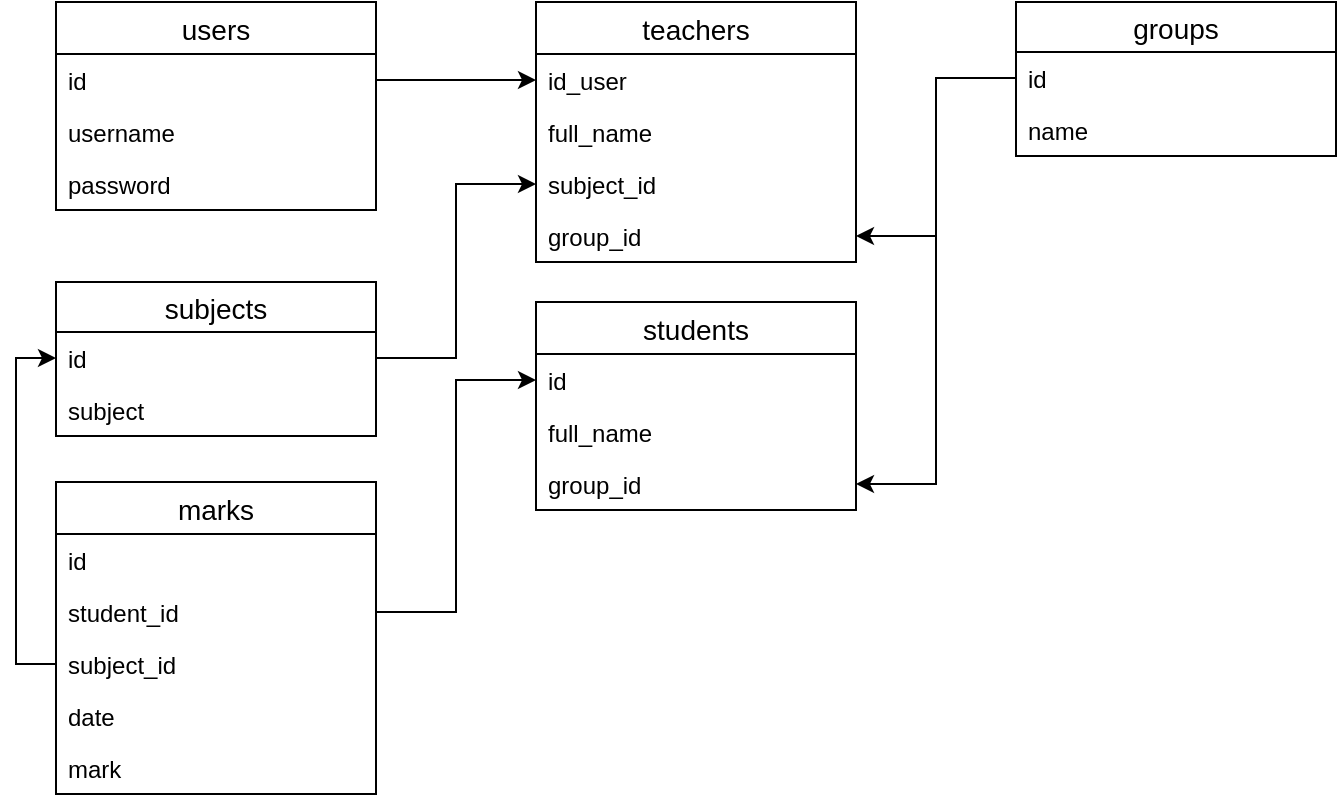 <mxfile version="12.9.13" type="device"><diagram name="Page-1" id="e56a1550-8fbb-45ad-956c-1786394a9013"><mxGraphModel dx="1422" dy="862" grid="1" gridSize="10" guides="1" tooltips="1" connect="1" arrows="1" fold="1" page="1" pageScale="1" pageWidth="1100" pageHeight="850" background="#ffffff" math="0" shadow="0"><root><mxCell id="0"/><mxCell id="1" parent="0"/><mxCell id="OYDtMsMv5f1WFinLLNJr-34" style="edgeStyle=orthogonalEdgeStyle;rounded=0;orthogonalLoop=1;jettySize=auto;html=1;" parent="1" source="OYDtMsMv5f1WFinLLNJr-3" target="OYDtMsMv5f1WFinLLNJr-7" edge="1"><mxGeometry relative="1" as="geometry"/></mxCell><mxCell id="OYDtMsMv5f1WFinLLNJr-36" style="edgeStyle=orthogonalEdgeStyle;rounded=0;orthogonalLoop=1;jettySize=auto;html=1;" parent="1" source="OYDtMsMv5f1WFinLLNJr-31" target="OYDtMsMv5f1WFinLLNJr-15" edge="1"><mxGeometry relative="1" as="geometry"/></mxCell><mxCell id="OYDtMsMv5f1WFinLLNJr-38" style="edgeStyle=orthogonalEdgeStyle;rounded=0;orthogonalLoop=1;jettySize=auto;html=1;" parent="1" source="OYDtMsMv5f1WFinLLNJr-17" target="OYDtMsMv5f1WFinLLNJr-9" edge="1"><mxGeometry relative="1" as="geometry"/></mxCell><mxCell id="OYDtMsMv5f1WFinLLNJr-39" style="edgeStyle=orthogonalEdgeStyle;rounded=0;orthogonalLoop=1;jettySize=auto;html=1;entryX=1;entryY=0.5;entryDx=0;entryDy=0;" parent="1" source="OYDtMsMv5f1WFinLLNJr-31" target="OYDtMsMv5f1WFinLLNJr-23" edge="1"><mxGeometry relative="1" as="geometry"/></mxCell><mxCell id="OYDtMsMv5f1WFinLLNJr-40" style="edgeStyle=orthogonalEdgeStyle;rounded=0;orthogonalLoop=1;jettySize=auto;html=1;entryX=0;entryY=0.5;entryDx=0;entryDy=0;" parent="1" source="OYDtMsMv5f1WFinLLNJr-26" target="OYDtMsMv5f1WFinLLNJr-21" edge="1"><mxGeometry relative="1" as="geometry"/></mxCell><mxCell id="OYDtMsMv5f1WFinLLNJr-41" style="edgeStyle=orthogonalEdgeStyle;rounded=0;orthogonalLoop=1;jettySize=auto;html=1;entryX=0;entryY=0.5;entryDx=0;entryDy=0;" parent="1" source="OYDtMsMv5f1WFinLLNJr-27" target="OYDtMsMv5f1WFinLLNJr-17" edge="1"><mxGeometry relative="1" as="geometry"/></mxCell><mxCell id="OYDtMsMv5f1WFinLLNJr-2" value="users" style="swimlane;fontStyle=0;childLayout=stackLayout;horizontal=1;startSize=26;horizontalStack=0;resizeParent=1;resizeParentMax=0;resizeLast=0;collapsible=1;marginBottom=0;align=center;fontSize=14;" parent="1" vertex="1"><mxGeometry x="60" y="40" width="160" height="104" as="geometry"/></mxCell><mxCell id="OYDtMsMv5f1WFinLLNJr-3" value="id" style="text;strokeColor=none;fillColor=none;spacingLeft=4;spacingRight=4;overflow=hidden;rotatable=0;points=[[0,0.5],[1,0.5]];portConstraint=eastwest;fontSize=12;" parent="OYDtMsMv5f1WFinLLNJr-2" vertex="1"><mxGeometry y="26" width="160" height="26" as="geometry"/></mxCell><mxCell id="OYDtMsMv5f1WFinLLNJr-4" value="username" style="text;strokeColor=none;fillColor=none;spacingLeft=4;spacingRight=4;overflow=hidden;rotatable=0;points=[[0,0.5],[1,0.5]];portConstraint=eastwest;fontSize=12;" parent="OYDtMsMv5f1WFinLLNJr-2" vertex="1"><mxGeometry y="52" width="160" height="26" as="geometry"/></mxCell><mxCell id="OYDtMsMv5f1WFinLLNJr-5" value="password" style="text;strokeColor=none;fillColor=none;spacingLeft=4;spacingRight=4;overflow=hidden;rotatable=0;points=[[0,0.5],[1,0.5]];portConstraint=eastwest;fontSize=12;" parent="OYDtMsMv5f1WFinLLNJr-2" vertex="1"><mxGeometry y="78" width="160" height="26" as="geometry"/></mxCell><mxCell id="OYDtMsMv5f1WFinLLNJr-6" value="teachers" style="swimlane;fontStyle=0;childLayout=stackLayout;horizontal=1;startSize=26;horizontalStack=0;resizeParent=1;resizeParentMax=0;resizeLast=0;collapsible=1;marginBottom=0;align=center;fontSize=14;" parent="1" vertex="1"><mxGeometry x="300" y="40" width="160" height="130" as="geometry"/></mxCell><mxCell id="OYDtMsMv5f1WFinLLNJr-7" value="id_user" style="text;strokeColor=none;fillColor=none;spacingLeft=4;spacingRight=4;overflow=hidden;rotatable=0;points=[[0,0.5],[1,0.5]];portConstraint=eastwest;fontSize=12;" parent="OYDtMsMv5f1WFinLLNJr-6" vertex="1"><mxGeometry y="26" width="160" height="26" as="geometry"/></mxCell><mxCell id="OYDtMsMv5f1WFinLLNJr-8" value="full_name" style="text;strokeColor=none;fillColor=none;spacingLeft=4;spacingRight=4;overflow=hidden;rotatable=0;points=[[0,0.5],[1,0.5]];portConstraint=eastwest;fontSize=12;" parent="OYDtMsMv5f1WFinLLNJr-6" vertex="1"><mxGeometry y="52" width="160" height="26" as="geometry"/></mxCell><mxCell id="OYDtMsMv5f1WFinLLNJr-9" value="subject_id" style="text;strokeColor=none;fillColor=none;spacingLeft=4;spacingRight=4;overflow=hidden;rotatable=0;points=[[0,0.5],[1,0.5]];portConstraint=eastwest;fontSize=12;" parent="OYDtMsMv5f1WFinLLNJr-6" vertex="1"><mxGeometry y="78" width="160" height="26" as="geometry"/></mxCell><mxCell id="OYDtMsMv5f1WFinLLNJr-15" value="group_id" style="text;strokeColor=none;fillColor=none;spacingLeft=4;spacingRight=4;overflow=hidden;rotatable=0;points=[[0,0.5],[1,0.5]];portConstraint=eastwest;fontSize=12;" parent="OYDtMsMv5f1WFinLLNJr-6" vertex="1"><mxGeometry y="104" width="160" height="26" as="geometry"/></mxCell><mxCell id="OYDtMsMv5f1WFinLLNJr-16" value="subjects" style="swimlane;fontStyle=0;childLayout=stackLayout;horizontal=1;startSize=25;horizontalStack=0;resizeParent=1;resizeParentMax=0;resizeLast=0;collapsible=1;marginBottom=0;align=center;fontSize=14;" parent="1" vertex="1"><mxGeometry x="60" y="180" width="160" height="77" as="geometry"/></mxCell><mxCell id="OYDtMsMv5f1WFinLLNJr-17" value="id" style="text;strokeColor=none;fillColor=none;spacingLeft=4;spacingRight=4;overflow=hidden;rotatable=0;points=[[0,0.5],[1,0.5]];portConstraint=eastwest;fontSize=12;" parent="OYDtMsMv5f1WFinLLNJr-16" vertex="1"><mxGeometry y="25" width="160" height="26" as="geometry"/></mxCell><mxCell id="OYDtMsMv5f1WFinLLNJr-18" value="subject" style="text;strokeColor=none;fillColor=none;spacingLeft=4;spacingRight=4;overflow=hidden;rotatable=0;points=[[0,0.5],[1,0.5]];portConstraint=eastwest;fontSize=12;" parent="OYDtMsMv5f1WFinLLNJr-16" vertex="1"><mxGeometry y="51" width="160" height="26" as="geometry"/></mxCell><mxCell id="OYDtMsMv5f1WFinLLNJr-20" value="students" style="swimlane;fontStyle=0;childLayout=stackLayout;horizontal=1;startSize=26;horizontalStack=0;resizeParent=1;resizeParentMax=0;resizeLast=0;collapsible=1;marginBottom=0;align=center;fontSize=14;" parent="1" vertex="1"><mxGeometry x="300" y="190" width="160" height="104" as="geometry"/></mxCell><mxCell id="OYDtMsMv5f1WFinLLNJr-21" value="id" style="text;strokeColor=none;fillColor=none;spacingLeft=4;spacingRight=4;overflow=hidden;rotatable=0;points=[[0,0.5],[1,0.5]];portConstraint=eastwest;fontSize=12;" parent="OYDtMsMv5f1WFinLLNJr-20" vertex="1"><mxGeometry y="26" width="160" height="26" as="geometry"/></mxCell><mxCell id="OYDtMsMv5f1WFinLLNJr-22" value="full_name" style="text;strokeColor=none;fillColor=none;spacingLeft=4;spacingRight=4;overflow=hidden;rotatable=0;points=[[0,0.5],[1,0.5]];portConstraint=eastwest;fontSize=12;" parent="OYDtMsMv5f1WFinLLNJr-20" vertex="1"><mxGeometry y="52" width="160" height="26" as="geometry"/></mxCell><mxCell id="OYDtMsMv5f1WFinLLNJr-23" value="group_id" style="text;strokeColor=none;fillColor=none;spacingLeft=4;spacingRight=4;overflow=hidden;rotatable=0;points=[[0,0.5],[1,0.5]];portConstraint=eastwest;fontSize=12;" parent="OYDtMsMv5f1WFinLLNJr-20" vertex="1"><mxGeometry y="78" width="160" height="26" as="geometry"/></mxCell><mxCell id="OYDtMsMv5f1WFinLLNJr-24" value="marks" style="swimlane;fontStyle=0;childLayout=stackLayout;horizontal=1;startSize=26;horizontalStack=0;resizeParent=1;resizeParentMax=0;resizeLast=0;collapsible=1;marginBottom=0;align=center;fontSize=14;" parent="1" vertex="1"><mxGeometry x="60" y="280" width="160" height="156" as="geometry"/></mxCell><mxCell id="OYDtMsMv5f1WFinLLNJr-25" value="id" style="text;strokeColor=none;fillColor=none;spacingLeft=4;spacingRight=4;overflow=hidden;rotatable=0;points=[[0,0.5],[1,0.5]];portConstraint=eastwest;fontSize=12;" parent="OYDtMsMv5f1WFinLLNJr-24" vertex="1"><mxGeometry y="26" width="160" height="26" as="geometry"/></mxCell><mxCell id="OYDtMsMv5f1WFinLLNJr-26" value="student_id" style="text;strokeColor=none;fillColor=none;spacingLeft=4;spacingRight=4;overflow=hidden;rotatable=0;points=[[0,0.5],[1,0.5]];portConstraint=eastwest;fontSize=12;" parent="OYDtMsMv5f1WFinLLNJr-24" vertex="1"><mxGeometry y="52" width="160" height="26" as="geometry"/></mxCell><mxCell id="OYDtMsMv5f1WFinLLNJr-27" value="subject_id" style="text;strokeColor=none;fillColor=none;spacingLeft=4;spacingRight=4;overflow=hidden;rotatable=0;points=[[0,0.5],[1,0.5]];portConstraint=eastwest;fontSize=12;" parent="OYDtMsMv5f1WFinLLNJr-24" vertex="1"><mxGeometry y="78" width="160" height="26" as="geometry"/></mxCell><mxCell id="OYDtMsMv5f1WFinLLNJr-28" value="date" style="text;strokeColor=none;fillColor=none;spacingLeft=4;spacingRight=4;overflow=hidden;rotatable=0;points=[[0,0.5],[1,0.5]];portConstraint=eastwest;fontSize=12;" parent="OYDtMsMv5f1WFinLLNJr-24" vertex="1"><mxGeometry y="104" width="160" height="26" as="geometry"/></mxCell><mxCell id="OYDtMsMv5f1WFinLLNJr-29" value="mark" style="text;strokeColor=none;fillColor=none;spacingLeft=4;spacingRight=4;overflow=hidden;rotatable=0;points=[[0,0.5],[1,0.5]];portConstraint=eastwest;fontSize=12;" parent="OYDtMsMv5f1WFinLLNJr-24" vertex="1"><mxGeometry y="130" width="160" height="26" as="geometry"/></mxCell><mxCell id="OYDtMsMv5f1WFinLLNJr-30" value="groups" style="swimlane;fontStyle=0;childLayout=stackLayout;horizontal=1;startSize=25;horizontalStack=0;resizeParent=1;resizeParentMax=0;resizeLast=0;collapsible=1;marginBottom=0;align=center;fontSize=14;" parent="1" vertex="1"><mxGeometry x="540" y="40" width="160" height="77" as="geometry"/></mxCell><mxCell id="OYDtMsMv5f1WFinLLNJr-31" value="id" style="text;strokeColor=none;fillColor=none;spacingLeft=4;spacingRight=4;overflow=hidden;rotatable=0;points=[[0,0.5],[1,0.5]];portConstraint=eastwest;fontSize=12;" parent="OYDtMsMv5f1WFinLLNJr-30" vertex="1"><mxGeometry y="25" width="160" height="26" as="geometry"/></mxCell><mxCell id="OYDtMsMv5f1WFinLLNJr-32" value="name" style="text;strokeColor=none;fillColor=none;spacingLeft=4;spacingRight=4;overflow=hidden;rotatable=0;points=[[0,0.5],[1,0.5]];portConstraint=eastwest;fontSize=12;" parent="OYDtMsMv5f1WFinLLNJr-30" vertex="1"><mxGeometry y="51" width="160" height="26" as="geometry"/></mxCell></root></mxGraphModel></diagram></mxfile>